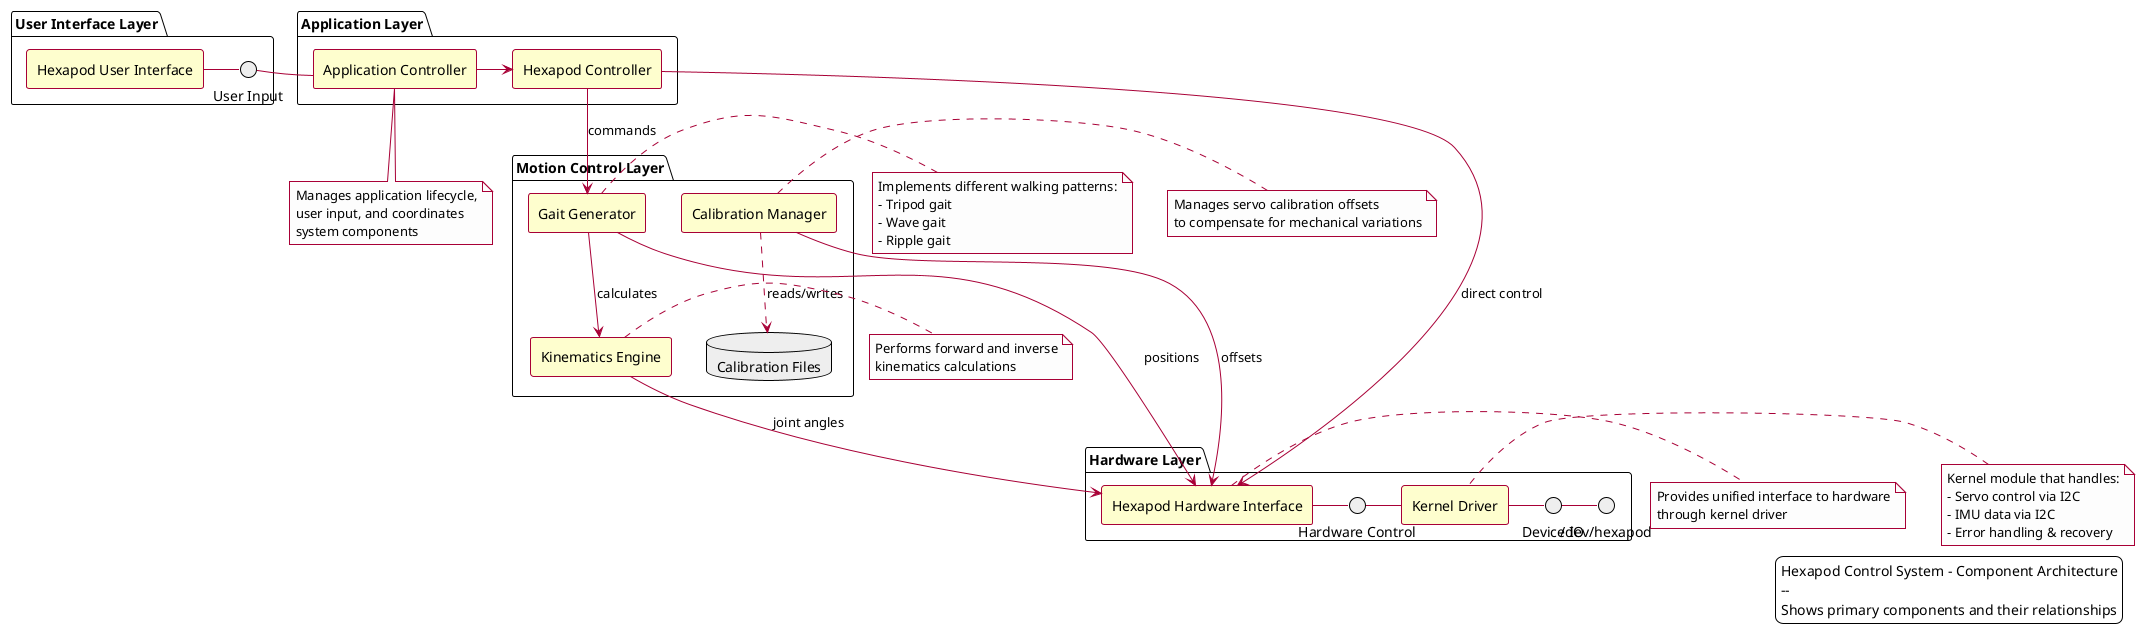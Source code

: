 @startuml Hexapod Component Diagram

!theme plain
skinparam {
    componentStyle rectangle
    componentBackgroundColor #FEFECE
    componentBorderColor #A80036
    DatabaseBackgroundColor #EEEEEE
    interfaceBackgroundColor #EEEEEE
    ArrowColor #A80036
    NoteBorderColor #A80036
    NoteBorderThickness 1
    NoteBackgroundColor #FDFDFD
    defaultFontName Arial
    shadowing false
}

' Package definitions
package "User Interface Layer" {
    [Hexapod User Interface] as UI
    interface "User Input" as UserInput
}

package "Application Layer" {
    [Application Controller] as App
    [Hexapod Controller] as Controller
}

package "Motion Control Layer" {
    [Gait Generator] as Gait
    [Kinematics Engine] as Kinematics
    [Calibration Manager] as Calibration
    database "Calibration Files" as CalibrationFiles
}

package "Hardware Layer" {
    [Hexapod Hardware Interface] as HexapodIF
    [Kernel Driver] as Driver
    interface "Hardware Control" as HardwareControl
    interface "Device IO" as DeviceIO
    interface "/dev/hexapod" as DevNode
}

' Relationships
UI - UserInput
UserInput - App

App -> Controller
Controller --> Gait : commands
Controller --> HexapodIF : direct control
Gait --> Kinematics : calculates
Gait --> HexapodIF : positions
Kinematics --> HexapodIF : joint angles
Calibration --> HexapodIF : offsets

HexapodIF - HardwareControl
HardwareControl - Driver
Driver - DeviceIO
DeviceIO - DevNode

Calibration ..> CalibrationFiles : reads/writes

' Notes
note right of HexapodIF
  Provides unified interface to hardware
  through kernel driver
end note

note right of Gait
  Implements different walking patterns:
  - Tripod gait
  - Wave gait
  - Ripple gait
end note

note right of Kinematics
  Performs forward and inverse
  kinematics calculations
end note

note left of Driver
  Kernel module that handles:
  - Servo control via I2C
  - IMU data via I2C
  - Error handling & recovery
end note

note bottom of App
  Manages application lifecycle,
  user input, and coordinates 
  system components
end note

note right of Calibration
  Manages servo calibration offsets
  to compensate for mechanical variations
end note

' Legend
legend right
  Hexapod Control System - Component Architecture
  --
  Shows primary components and their relationships
endlegend

@enduml

